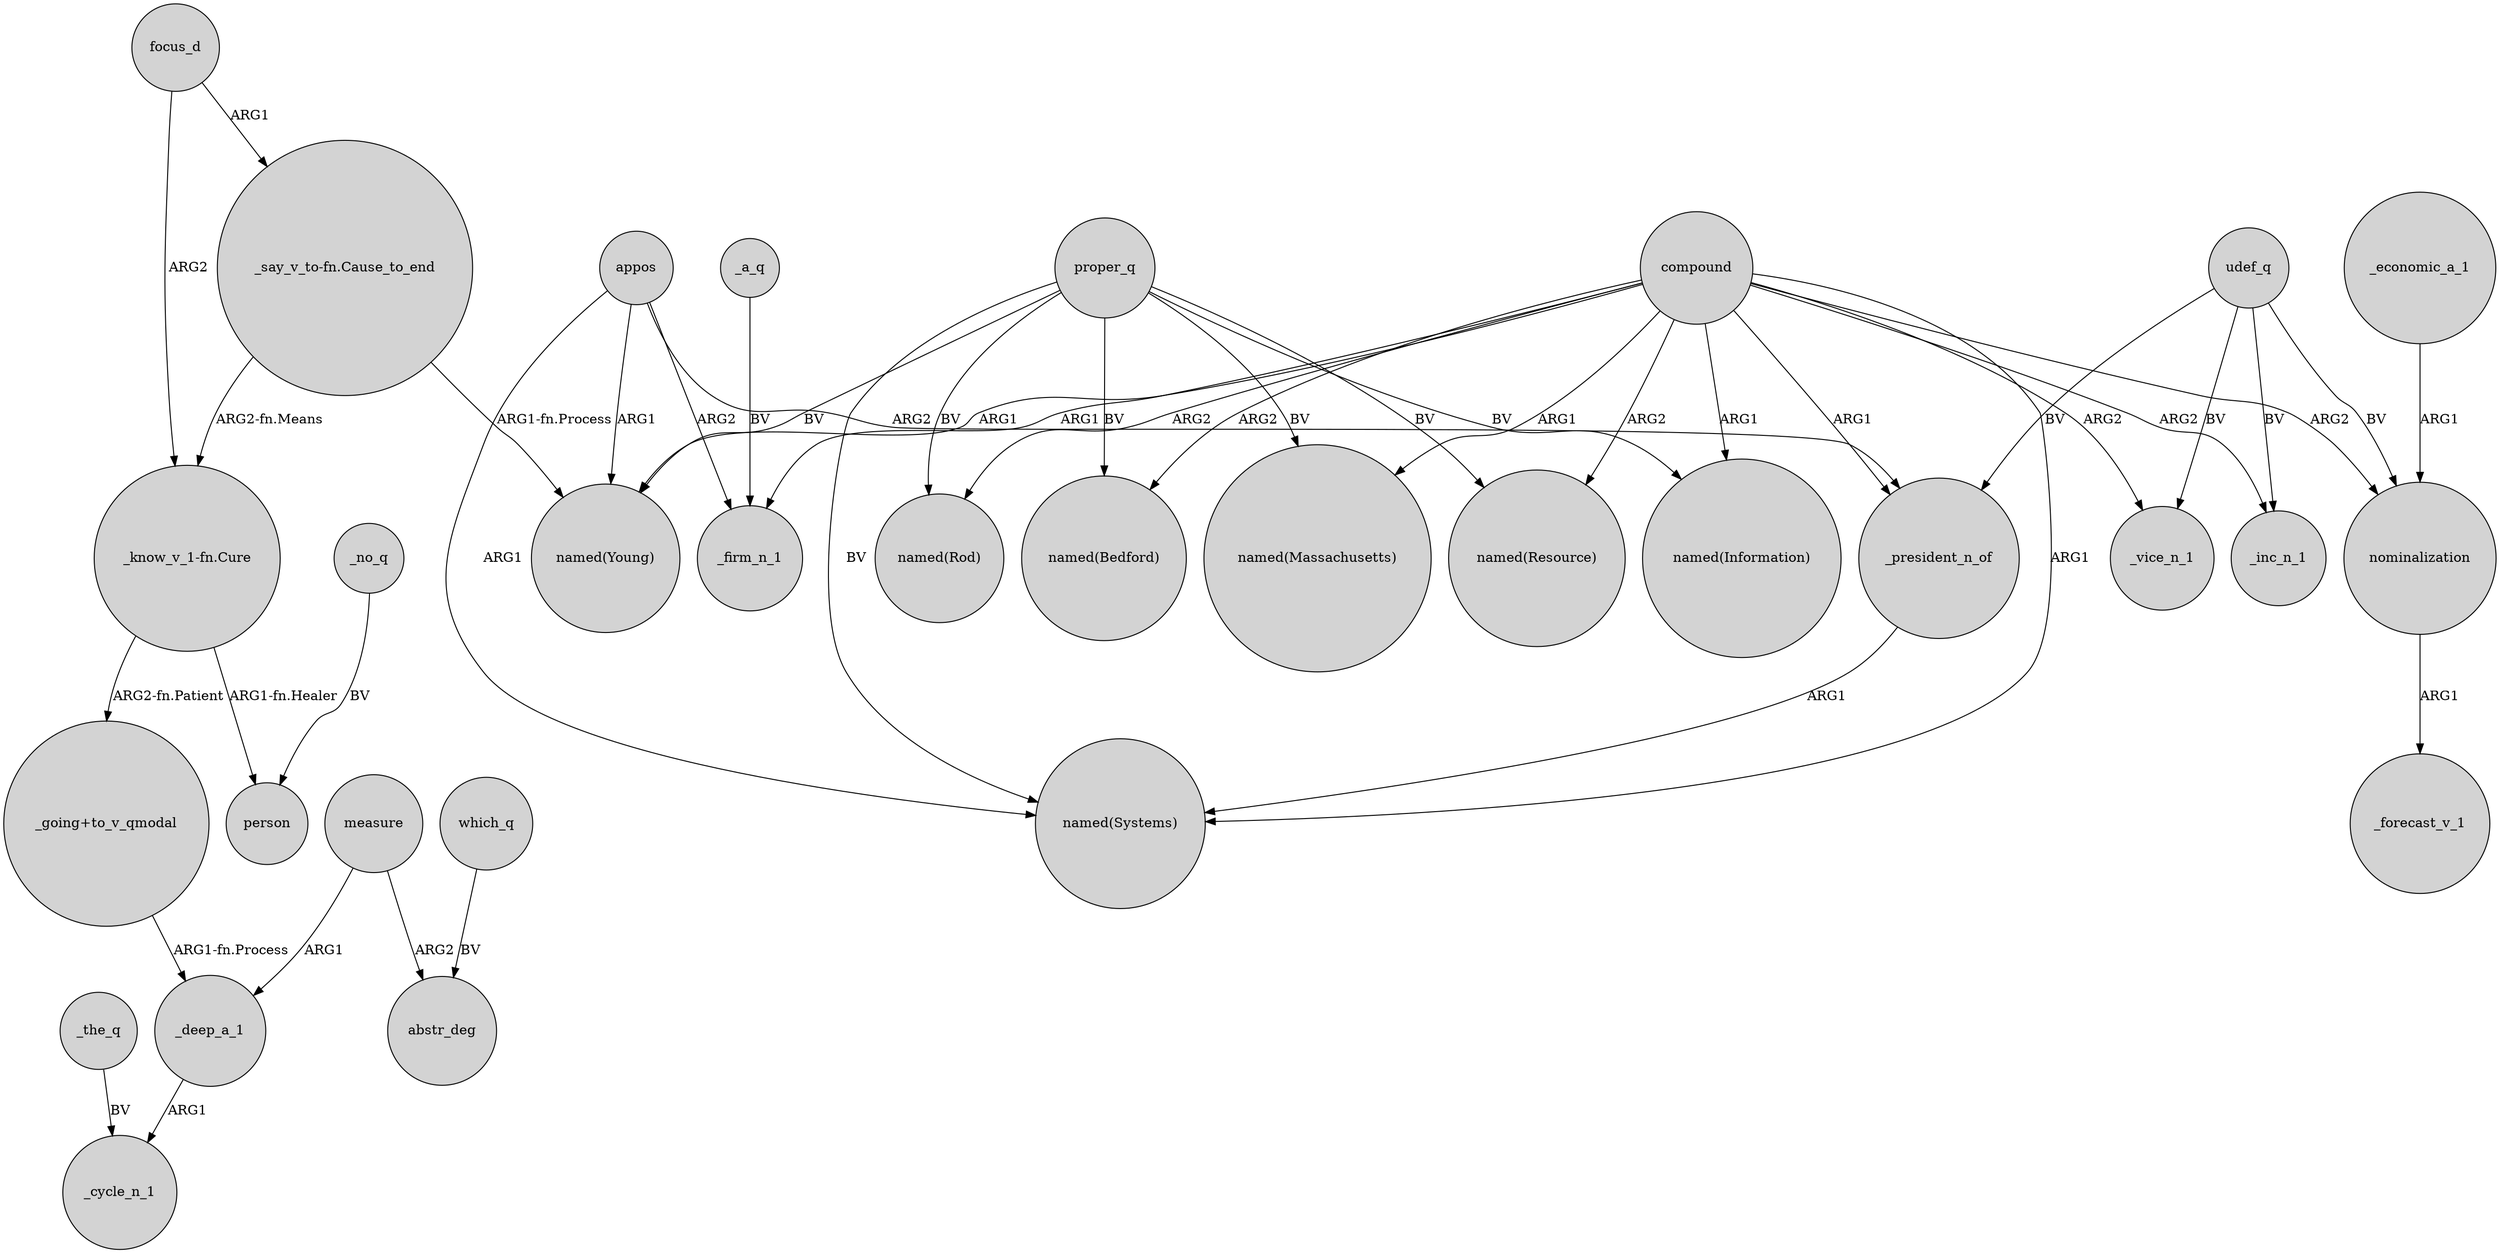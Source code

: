 digraph {
	node [shape=circle style=filled]
	appos -> _president_n_of [label=ARG2]
	"_know_v_1-fn.Cure" -> "_going+to_v_qmodal" [label="ARG2-fn.Patient"]
	compound -> "named(Rod)" [label=ARG2]
	appos -> "named(Systems)" [label=ARG1]
	"_know_v_1-fn.Cure" -> person [label="ARG1-fn.Healer"]
	focus_d -> "_say_v_to-fn.Cause_to_end" [label=ARG1]
	proper_q -> "named(Massachusetts)" [label=BV]
	"_say_v_to-fn.Cause_to_end" -> "named(Young)" [label="ARG1-fn.Process"]
	udef_q -> nominalization [label=BV]
	compound -> "named(Massachusetts)" [label=ARG1]
	appos -> _firm_n_1 [label=ARG2]
	"_say_v_to-fn.Cause_to_end" -> "_know_v_1-fn.Cure" [label="ARG2-fn.Means"]
	compound -> "named(Information)" [label=ARG1]
	compound -> "named(Resource)" [label=ARG2]
	proper_q -> "named(Bedford)" [label=BV]
	compound -> nominalization [label=ARG2]
	udef_q -> _inc_n_1 [label=BV]
	_the_q -> _cycle_n_1 [label=BV]
	udef_q -> _vice_n_1 [label=BV]
	focus_d -> "_know_v_1-fn.Cure" [label=ARG2]
	compound -> _inc_n_1 [label=ARG2]
	measure -> _deep_a_1 [label=ARG1]
	proper_q -> "named(Systems)" [label=BV]
	appos -> "named(Young)" [label=ARG1]
	proper_q -> "named(Resource)" [label=BV]
	_deep_a_1 -> _cycle_n_1 [label=ARG1]
	compound -> "named(Systems)" [label=ARG1]
	compound -> "named(Bedford)" [label=ARG2]
	_no_q -> person [label=BV]
	proper_q -> "named(Rod)" [label=BV]
	which_q -> abstr_deg [label=BV]
	_a_q -> _firm_n_1 [label=BV]
	measure -> abstr_deg [label=ARG2]
	compound -> _vice_n_1 [label=ARG2]
	_economic_a_1 -> nominalization [label=ARG1]
	compound -> _firm_n_1 [label=ARG1]
	nominalization -> _forecast_v_1 [label=ARG1]
	proper_q -> "named(Information)" [label=BV]
	compound -> _president_n_of [label=ARG1]
	"_going+to_v_qmodal" -> _deep_a_1 [label="ARG1-fn.Process"]
	compound -> "named(Young)" [label=ARG1]
	udef_q -> _president_n_of [label=BV]
	_president_n_of -> "named(Systems)" [label=ARG1]
	proper_q -> "named(Young)" [label=BV]
}
